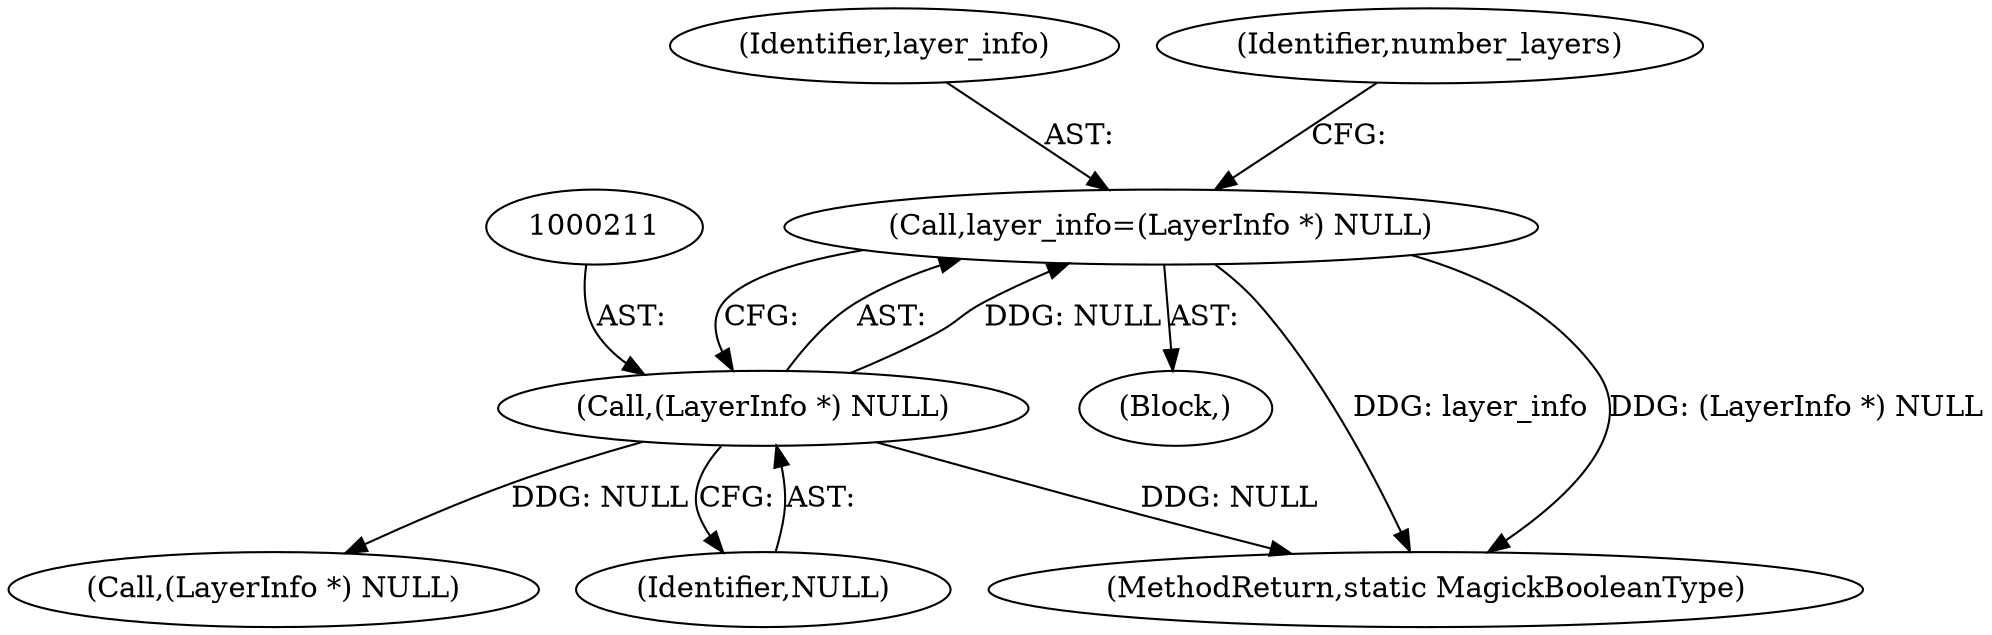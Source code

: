 digraph "0_ImageMagick_04a567494786d5bb50894fc8bb8fea0cf496bea8_0@pointer" {
"1000208" [label="(Call,layer_info=(LayerInfo *) NULL)"];
"1000210" [label="(Call,(LayerInfo *) NULL)"];
"1000207" [label="(Block,)"];
"1000210" [label="(Call,(LayerInfo *) NULL)"];
"1000209" [label="(Identifier,layer_info)"];
"1000208" [label="(Call,layer_info=(LayerInfo *) NULL)"];
"1000290" [label="(Call,(LayerInfo *) NULL)"];
"1001659" [label="(MethodReturn,static MagickBooleanType)"];
"1000214" [label="(Identifier,number_layers)"];
"1000212" [label="(Identifier,NULL)"];
"1000208" -> "1000207"  [label="AST: "];
"1000208" -> "1000210"  [label="CFG: "];
"1000209" -> "1000208"  [label="AST: "];
"1000210" -> "1000208"  [label="AST: "];
"1000214" -> "1000208"  [label="CFG: "];
"1000208" -> "1001659"  [label="DDG: layer_info"];
"1000208" -> "1001659"  [label="DDG: (LayerInfo *) NULL"];
"1000210" -> "1000208"  [label="DDG: NULL"];
"1000210" -> "1000212"  [label="CFG: "];
"1000211" -> "1000210"  [label="AST: "];
"1000212" -> "1000210"  [label="AST: "];
"1000210" -> "1001659"  [label="DDG: NULL"];
"1000210" -> "1000290"  [label="DDG: NULL"];
}
